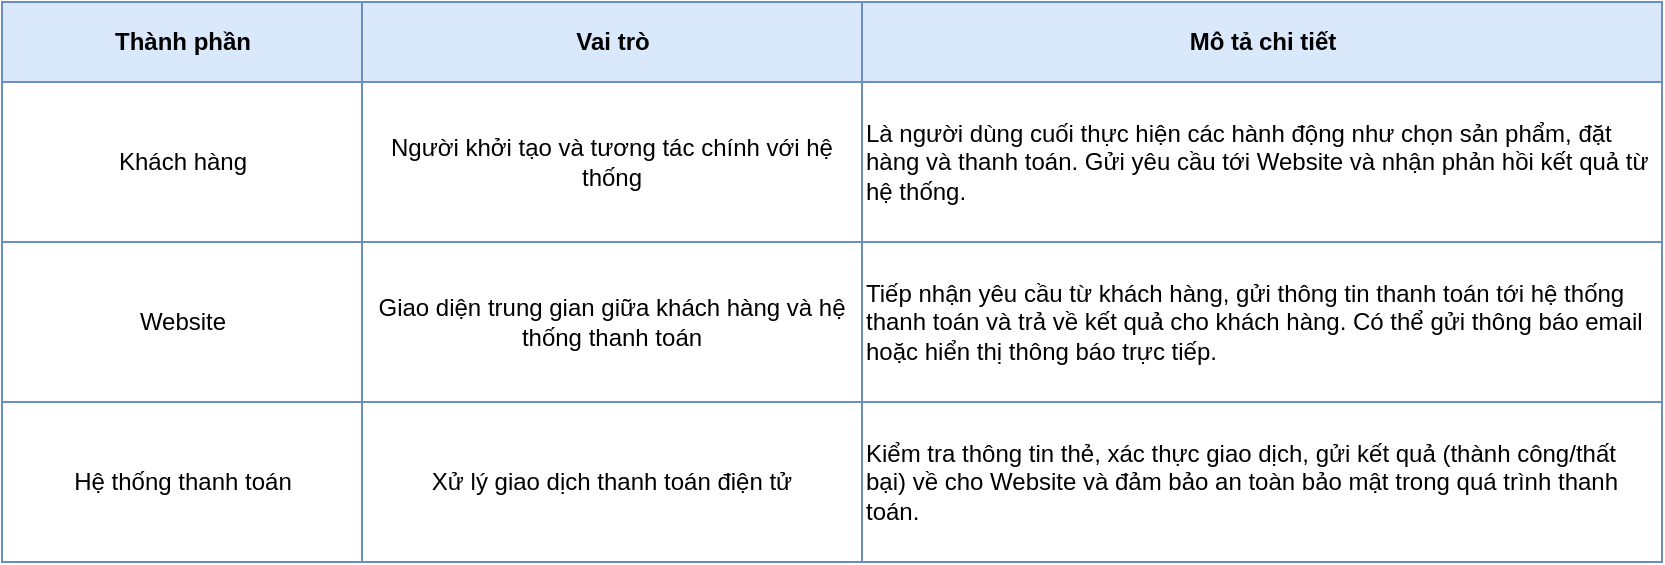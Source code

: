 <mxfile version="28.2.8">
  <diagram name="Sequence Components" id="xtxYMDdQZ7gaXDhBwvJm">
    <mxGraphModel dx="1042" dy="574" grid="0" gridSize="10" guides="1" tooltips="1" connect="1" arrows="1" fold="1" page="1" pageScale="1" pageWidth="850" pageHeight="1100" math="0" shadow="0">
      <root>
        <mxCell id="0" />
        <mxCell id="1" parent="0" />
        <mxCell id="019COx0MYpLDITimTAGP-7" value="Thành phần" style="text;html=1;strokeColor=#6c8ebf;fillColor=#dae8fc;fontStyle=1;align=center;verticalAlign=middle;" vertex="1" parent="1">
          <mxGeometry x="12" y="316" width="180" height="40" as="geometry" />
        </mxCell>
        <mxCell id="019COx0MYpLDITimTAGP-8" value="Vai trò" style="text;html=1;strokeColor=#6c8ebf;fillColor=#dae8fc;fontStyle=1;align=center;verticalAlign=middle;" vertex="1" parent="1">
          <mxGeometry x="192" y="316" width="250" height="40" as="geometry" />
        </mxCell>
        <mxCell id="019COx0MYpLDITimTAGP-9" value="Mô tả chi tiết" style="text;html=1;strokeColor=#6c8ebf;fillColor=#dae8fc;fontStyle=1;align=center;verticalAlign=middle;" vertex="1" parent="1">
          <mxGeometry x="442" y="316" width="400" height="40" as="geometry" />
        </mxCell>
        <mxCell id="019COx0MYpLDITimTAGP-10" value="Khách hàng" style="text;html=1;strokeColor=#6c8ebf;fillColor=#ffffff;align=center;verticalAlign=middle;" vertex="1" parent="1">
          <mxGeometry x="12" y="356" width="180" height="80" as="geometry" />
        </mxCell>
        <mxCell id="019COx0MYpLDITimTAGP-11" value="Người khởi tạo và tương tác chính với hệ thống" style="text;html=1;strokeColor=#6c8ebf;fillColor=#ffffff;whiteSpace=wrap;align=center;verticalAlign=middle;" vertex="1" parent="1">
          <mxGeometry x="192" y="356" width="250" height="80" as="geometry" />
        </mxCell>
        <mxCell id="019COx0MYpLDITimTAGP-12" value="Là người dùng cuối thực hiện các hành động như chọn sản phẩm, đặt hàng và thanh toán. Gửi yêu cầu tới Website và nhận phản hồi kết quả từ hệ thống." style="text;html=1;strokeColor=#6c8ebf;fillColor=#ffffff;whiteSpace=wrap;align=left;verticalAlign=middle;" vertex="1" parent="1">
          <mxGeometry x="442" y="356" width="400" height="80" as="geometry" />
        </mxCell>
        <mxCell id="019COx0MYpLDITimTAGP-13" value="Website" style="text;html=1;strokeColor=#6c8ebf;fillColor=#ffffff;align=center;verticalAlign=middle;" vertex="1" parent="1">
          <mxGeometry x="12" y="436" width="180" height="80" as="geometry" />
        </mxCell>
        <mxCell id="019COx0MYpLDITimTAGP-14" value="Giao diện trung gian giữa khách hàng và hệ thống thanh toán" style="text;html=1;strokeColor=#6c8ebf;fillColor=#ffffff;whiteSpace=wrap;align=center;verticalAlign=middle;" vertex="1" parent="1">
          <mxGeometry x="192" y="436" width="250" height="80" as="geometry" />
        </mxCell>
        <mxCell id="019COx0MYpLDITimTAGP-15" value="Tiếp nhận yêu cầu từ khách hàng, gửi thông tin thanh toán tới hệ thống thanh toán và trả về kết quả cho khách hàng. Có thể gửi thông báo email hoặc hiển thị thông báo trực tiếp." style="text;html=1;strokeColor=#6c8ebf;fillColor=#ffffff;whiteSpace=wrap;align=left;verticalAlign=middle;" vertex="1" parent="1">
          <mxGeometry x="442" y="436" width="400" height="80" as="geometry" />
        </mxCell>
        <mxCell id="019COx0MYpLDITimTAGP-16" value="Hệ thống thanh toán" style="text;html=1;strokeColor=#6c8ebf;fillColor=#ffffff;align=center;verticalAlign=middle;" vertex="1" parent="1">
          <mxGeometry x="12" y="516" width="180" height="80" as="geometry" />
        </mxCell>
        <mxCell id="019COx0MYpLDITimTAGP-17" value="Xử lý giao dịch thanh toán điện tử" style="text;html=1;strokeColor=#6c8ebf;fillColor=#ffffff;whiteSpace=wrap;align=center;verticalAlign=middle;" vertex="1" parent="1">
          <mxGeometry x="192" y="516" width="250" height="80" as="geometry" />
        </mxCell>
        <mxCell id="019COx0MYpLDITimTAGP-18" value="Kiểm tra thông tin thẻ, xác thực giao dịch, gửi kết quả (thành công/thất bại) về cho Website và đảm bảo an toàn bảo mật trong quá trình thanh toán." style="text;html=1;strokeColor=#6c8ebf;fillColor=#ffffff;whiteSpace=wrap;align=left;verticalAlign=middle;" vertex="1" parent="1">
          <mxGeometry x="442" y="516" width="400" height="80" as="geometry" />
        </mxCell>
      </root>
    </mxGraphModel>
  </diagram>
</mxfile>

